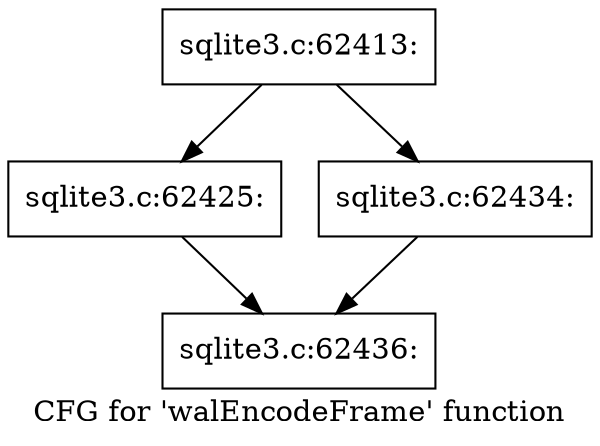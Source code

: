 digraph "CFG for 'walEncodeFrame' function" {
	label="CFG for 'walEncodeFrame' function";

	Node0x55c0f7462f10 [shape=record,label="{sqlite3.c:62413:}"];
	Node0x55c0f7462f10 -> Node0x55c0f74669d0;
	Node0x55c0f7462f10 -> Node0x55c0f7466a70;
	Node0x55c0f74669d0 [shape=record,label="{sqlite3.c:62425:}"];
	Node0x55c0f74669d0 -> Node0x55c0f7466a20;
	Node0x55c0f7466a70 [shape=record,label="{sqlite3.c:62434:}"];
	Node0x55c0f7466a70 -> Node0x55c0f7466a20;
	Node0x55c0f7466a20 [shape=record,label="{sqlite3.c:62436:}"];
}
